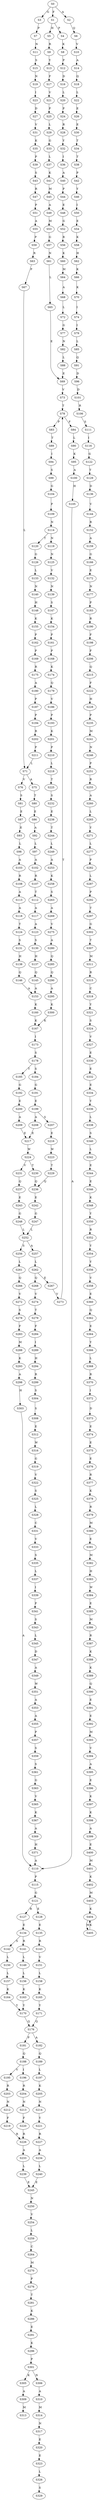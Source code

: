 strict digraph  {
	S0 -> S1 [ label = F ];
	S0 -> S2 [ label = A ];
	S0 -> S3 [ label = G ];
	S1 -> S4 [ label = P ];
	S1 -> S5 [ label = H ];
	S2 -> S6 [ label = Q ];
	S3 -> S7 [ label = P ];
	S4 -> S8 [ label = K ];
	S5 -> S9 [ label = R ];
	S6 -> S10 [ label = V ];
	S7 -> S11 [ label = N ];
	S8 -> S12 [ label = P ];
	S9 -> S13 [ label = Y ];
	S10 -> S14 [ label = A ];
	S11 -> S15 [ label = S ];
	S12 -> S16 [ label = D ];
	S13 -> S17 [ label = F ];
	S14 -> S18 [ label = Q ];
	S15 -> S19 [ label = N ];
	S16 -> S20 [ label = L ];
	S17 -> S21 [ label = V ];
	S18 -> S22 [ label = L ];
	S19 -> S23 [ label = I ];
	S20 -> S24 [ label = P ];
	S21 -> S25 [ label = P ];
	S22 -> S26 [ label = E ];
	S23 -> S27 [ label = D ];
	S24 -> S28 [ label = R ];
	S25 -> S29 [ label = L ];
	S26 -> S30 [ label = E ];
	S27 -> S31 [ label = V ];
	S28 -> S32 [ label = Y ];
	S29 -> S33 [ label = G ];
	S30 -> S34 [ label = T ];
	S31 -> S35 [ label = K ];
	S32 -> S36 [ label = I ];
	S33 -> S37 [ label = L ];
	S34 -> S38 [ label = T ];
	S35 -> S39 [ label = P ];
	S36 -> S40 [ label = A ];
	S37 -> S41 [ label = K ];
	S38 -> S42 [ label = P ];
	S39 -> S43 [ label = S ];
	S40 -> S44 [ label = P ];
	S41 -> S45 [ label = M ];
	S42 -> S46 [ label = Y ];
	S43 -> S47 [ label = R ];
	S44 -> S48 [ label = E ];
	S45 -> S49 [ label = A ];
	S46 -> S50 [ label = I ];
	S47 -> S51 [ label = P ];
	S48 -> S52 [ label = G ];
	S49 -> S53 [ label = M ];
	S50 -> S54 [ label = E ];
	S51 -> S55 [ label = A ];
	S52 -> S56 [ label = R ];
	S53 -> S57 [ label = G ];
	S54 -> S58 [ label = K ];
	S55 -> S59 [ label = P ];
	S56 -> S60 [ label = K ];
	S57 -> S61 [ label = N ];
	S58 -> S62 [ label = H ];
	S59 -> S63 [ label = R ];
	S60 -> S64 [ label = M ];
	S61 -> S65 [ label = L ];
	S62 -> S66 [ label = K ];
	S63 -> S67 [ label = P ];
	S64 -> S68 [ label = A ];
	S65 -> S69 [ label = E ];
	S66 -> S70 [ label = K ];
	S67 -> S71 [ label = L ];
	S68 -> S72 [ label = L ];
	S69 -> S73 [ label = V ];
	S70 -> S74 [ label = I ];
	S71 -> S75 [ label = A ];
	S71 -> S76 [ label = V ];
	S72 -> S77 [ label = G ];
	S73 -> S78 [ label = T ];
	S74 -> S79 [ label = I ];
	S75 -> S80 [ label = T ];
	S76 -> S81 [ label = S ];
	S77 -> S82 [ label = N ];
	S78 -> S83 [ label = P ];
	S78 -> S84 [ label = F ];
	S79 -> S85 [ label = L ];
	S80 -> S86 [ label = E ];
	S81 -> S87 [ label = E ];
	S82 -> S88 [ label = L ];
	S83 -> S89 [ label = T ];
	S84 -> S90 [ label = L ];
	S85 -> S91 [ label = Q ];
	S86 -> S92 [ label = A ];
	S87 -> S93 [ label = E ];
	S88 -> S69 [ label = E ];
	S89 -> S94 [ label = I ];
	S90 -> S95 [ label = K ];
	S91 -> S96 [ label = D ];
	S92 -> S97 [ label = L ];
	S93 -> S98 [ label = L ];
	S94 -> S99 [ label = S ];
	S95 -> S100 [ label = A ];
	S96 -> S101 [ label = D ];
	S97 -> S102 [ label = A ];
	S98 -> S103 [ label = A ];
	S99 -> S104 [ label = G ];
	S100 -> S105 [ label = H ];
	S101 -> S106 [ label = R ];
	S102 -> S107 [ label = R ];
	S103 -> S108 [ label = R ];
	S104 -> S109 [ label = P ];
	S105 -> S110 [ label = A ];
	S106 -> S111 [ label = S ];
	S107 -> S112 [ label = T ];
	S108 -> S113 [ label = A ];
	S109 -> S114 [ label = N ];
	S110 -> S115 [ label = P ];
	S111 -> S116 [ label = I ];
	S112 -> S117 [ label = A ];
	S113 -> S118 [ label = A ];
	S114 -> S119 [ label = N ];
	S114 -> S120 [ label = T ];
	S115 -> S121 [ label = G ];
	S116 -> S122 [ label = G ];
	S117 -> S123 [ label = A ];
	S118 -> S124 [ label = T ];
	S119 -> S125 [ label = N ];
	S120 -> S126 [ label = G ];
	S121 -> S127 [ label = R ];
	S121 -> S128 [ label = E ];
	S122 -> S129 [ label = T ];
	S123 -> S130 [ label = S ];
	S124 -> S131 [ label = S ];
	S125 -> S132 [ label = V ];
	S126 -> S133 [ label = L ];
	S127 -> S134 [ label = E ];
	S128 -> S135 [ label = E ];
	S129 -> S136 [ label = D ];
	S130 -> S137 [ label = H ];
	S131 -> S138 [ label = H ];
	S132 -> S139 [ label = N ];
	S133 -> S140 [ label = N ];
	S134 -> S141 [ label = R ];
	S134 -> S142 [ label = S ];
	S135 -> S143 [ label = R ];
	S136 -> S144 [ label = V ];
	S137 -> S145 [ label = Q ];
	S138 -> S146 [ label = Q ];
	S139 -> S147 [ label = S ];
	S140 -> S148 [ label = H ];
	S141 -> S149 [ label = L ];
	S142 -> S150 [ label = L ];
	S143 -> S151 [ label = V ];
	S144 -> S152 [ label = R ];
	S145 -> S153 [ label = A ];
	S146 -> S153 [ label = A ];
	S147 -> S154 [ label = K ];
	S148 -> S155 [ label = K ];
	S149 -> S156 [ label = L ];
	S150 -> S157 [ label = L ];
	S151 -> S158 [ label = L ];
	S152 -> S159 [ label = A ];
	S153 -> S160 [ label = K ];
	S154 -> S161 [ label = P ];
	S155 -> S162 [ label = P ];
	S156 -> S163 [ label = K ];
	S157 -> S164 [ label = K ];
	S158 -> S165 [ label = K ];
	S159 -> S166 [ label = G ];
	S160 -> S167 [ label = K ];
	S161 -> S168 [ label = P ];
	S162 -> S169 [ label = P ];
	S163 -> S170 [ label = Y ];
	S164 -> S170 [ label = Y ];
	S165 -> S171 [ label = Y ];
	S166 -> S172 [ label = E ];
	S167 -> S173 [ label = I ];
	S168 -> S174 [ label = K ];
	S169 -> S175 [ label = R ];
	S170 -> S176 [ label = Q ];
	S171 -> S176 [ label = Q ];
	S172 -> S177 [ label = N ];
	S173 -> S178 [ label = S ];
	S174 -> S179 [ label = Q ];
	S175 -> S180 [ label = A ];
	S176 -> S181 [ label = P ];
	S176 -> S182 [ label = A ];
	S177 -> S183 [ label = P ];
	S178 -> S184 [ label = S ];
	S178 -> S185 [ label = T ];
	S179 -> S186 [ label = V ];
	S180 -> S187 [ label = P ];
	S181 -> S188 [ label = Q ];
	S182 -> S189 [ label = Q ];
	S183 -> S190 [ label = R ];
	S184 -> S191 [ label = G ];
	S185 -> S192 [ label = G ];
	S186 -> S193 [ label = P ];
	S187 -> S194 [ label = P ];
	S188 -> S195 [ label = V ];
	S188 -> S196 [ label = I ];
	S189 -> S197 [ label = L ];
	S190 -> S198 [ label = F ];
	S191 -> S199 [ label = E ];
	S192 -> S200 [ label = E ];
	S193 -> S201 [ label = K ];
	S194 -> S202 [ label = R ];
	S195 -> S203 [ label = R ];
	S196 -> S204 [ label = R ];
	S197 -> S205 [ label = K ];
	S198 -> S206 [ label = F ];
	S199 -> S207 [ label = S ];
	S199 -> S208 [ label = A ];
	S200 -> S209 [ label = A ];
	S201 -> S210 [ label = P ];
	S202 -> S211 [ label = P ];
	S203 -> S212 [ label = N ];
	S204 -> S213 [ label = N ];
	S205 -> S214 [ label = N ];
	S206 -> S215 [ label = Q ];
	S207 -> S216 [ label = E ];
	S208 -> S217 [ label = E ];
	S209 -> S217 [ label = E ];
	S210 -> S218 [ label = L ];
	S211 -> S71 [ label = L ];
	S212 -> S219 [ label = F ];
	S213 -> S220 [ label = F ];
	S214 -> S221 [ label = Y ];
	S215 -> S222 [ label = F ];
	S216 -> S223 [ label = W ];
	S217 -> S224 [ label = W ];
	S218 -> S225 [ label = T ];
	S219 -> S226 [ label = R ];
	S220 -> S226 [ label = R ];
	S221 -> S227 [ label = R ];
	S222 -> S228 [ label = H ];
	S223 -> S229 [ label = T ];
	S224 -> S230 [ label = T ];
	S224 -> S231 [ label = V ];
	S225 -> S232 [ label = S ];
	S226 -> S233 [ label = A ];
	S227 -> S234 [ label = A ];
	S228 -> S235 [ label = P ];
	S229 -> S236 [ label = Q ];
	S230 -> S236 [ label = Q ];
	S231 -> S237 [ label = Q ];
	S232 -> S238 [ label = E ];
	S233 -> S239 [ label = L ];
	S234 -> S240 [ label = L ];
	S235 -> S241 [ label = M ];
	S236 -> S242 [ label = E ];
	S237 -> S243 [ label = E ];
	S238 -> S244 [ label = T ];
	S239 -> S245 [ label = E ];
	S240 -> S245 [ label = E ];
	S241 -> S246 [ label = N ];
	S242 -> S247 [ label = G ];
	S243 -> S248 [ label = G ];
	S244 -> S249 [ label = L ];
	S245 -> S250 [ label = N ];
	S246 -> S251 [ label = P ];
	S247 -> S252 [ label = L ];
	S248 -> S252 [ label = L ];
	S249 -> S253 [ label = A ];
	S250 -> S254 [ label = V ];
	S251 -> S255 [ label = R ];
	S252 -> S256 [ label = S ];
	S252 -> S257 [ label = A ];
	S253 -> S258 [ label = K ];
	S254 -> S259 [ label = L ];
	S255 -> S260 [ label = A ];
	S256 -> S261 [ label = L ];
	S257 -> S262 [ label = L ];
	S258 -> S263 [ label = S ];
	S259 -> S264 [ label = C ];
	S260 -> S265 [ label = L ];
	S261 -> S266 [ label = Q ];
	S262 -> S267 [ label = E ];
	S262 -> S268 [ label = Q ];
	S263 -> S269 [ label = A ];
	S264 -> S270 [ label = M ];
	S265 -> S271 [ label = Y ];
	S266 -> S272 [ label = V ];
	S267 -> S273 [ label = V ];
	S268 -> S274 [ label = V ];
	S269 -> S275 [ label = V ];
	S270 -> S276 [ label = P ];
	S271 -> S277 [ label = L ];
	S272 -> S278 [ label = S ];
	S273 -> S78 [ label = T ];
	S274 -> S279 [ label = T ];
	S275 -> S280 [ label = A ];
	S276 -> S281 [ label = T ];
	S277 -> S282 [ label = P ];
	S278 -> S283 [ label = F ];
	S279 -> S284 [ label = F ];
	S280 -> S285 [ label = Q ];
	S281 -> S286 [ label = K ];
	S282 -> S287 [ label = L ];
	S283 -> S288 [ label = M ];
	S284 -> S289 [ label = I ];
	S285 -> S290 [ label = Q ];
	S286 -> S291 [ label = E ];
	S287 -> S292 [ label = P ];
	S288 -> S293 [ label = K ];
	S289 -> S294 [ label = H ];
	S290 -> S295 [ label = A ];
	S291 -> S296 [ label = K ];
	S292 -> S297 [ label = T ];
	S293 -> S298 [ label = A ];
	S294 -> S299 [ label = R ];
	S295 -> S300 [ label = K ];
	S296 -> S301 [ label = P ];
	S297 -> S302 [ label = G ];
	S298 -> S303 [ label = H ];
	S299 -> S304 [ label = S ];
	S300 -> S167 [ label = K ];
	S301 -> S305 [ label = K ];
	S301 -> S306 [ label = N ];
	S302 -> S307 [ label = T ];
	S303 -> S110 [ label = A ];
	S304 -> S308 [ label = S ];
	S305 -> S309 [ label = A ];
	S306 -> S310 [ label = A ];
	S307 -> S311 [ label = M ];
	S308 -> S312 [ label = E ];
	S309 -> S313 [ label = M ];
	S310 -> S314 [ label = M ];
	S311 -> S315 [ label = R ];
	S312 -> S316 [ label = W ];
	S314 -> S317 [ label = N ];
	S315 -> S318 [ label = C ];
	S316 -> S319 [ label = G ];
	S317 -> S320 [ label = E ];
	S318 -> S321 [ label = Y ];
	S319 -> S322 [ label = V ];
	S320 -> S323 [ label = E ];
	S321 -> S324 [ label = S ];
	S322 -> S325 [ label = S ];
	S323 -> S326 [ label = L ];
	S324 -> S327 [ label = V ];
	S325 -> S328 [ label = L ];
	S326 -> S329 [ label = S ];
	S327 -> S330 [ label = E ];
	S328 -> S331 [ label = C ];
	S330 -> S332 [ label = E ];
	S331 -> S333 [ label = V ];
	S332 -> S334 [ label = E ];
	S333 -> S335 [ label = S ];
	S334 -> S336 [ label = Y ];
	S335 -> S337 [ label = L ];
	S336 -> S338 [ label = L ];
	S337 -> S339 [ label = I ];
	S338 -> S340 [ label = S ];
	S339 -> S341 [ label = F ];
	S340 -> S342 [ label = L ];
	S341 -> S343 [ label = S ];
	S342 -> S344 [ label = E ];
	S343 -> S345 [ label = L ];
	S344 -> S346 [ label = E ];
	S345 -> S347 [ label = D ];
	S346 -> S348 [ label = K ];
	S347 -> S349 [ label = A ];
	S348 -> S350 [ label = Y ];
	S349 -> S351 [ label = W ];
	S350 -> S352 [ label = R ];
	S351 -> S353 [ label = A ];
	S352 -> S354 [ label = Y ];
	S353 -> S355 [ label = A ];
	S354 -> S356 [ label = Y ];
	S355 -> S357 [ label = P ];
	S356 -> S358 [ label = V ];
	S357 -> S359 [ label = S ];
	S358 -> S360 [ label = E ];
	S359 -> S361 [ label = S ];
	S360 -> S362 [ label = Q ];
	S361 -> S363 [ label = G ];
	S362 -> S364 [ label = E ];
	S363 -> S365 [ label = V ];
	S364 -> S366 [ label = Y ];
	S365 -> S367 [ label = K ];
	S366 -> S368 [ label = L ];
	S367 -> S369 [ label = A ];
	S368 -> S370 [ label = R ];
	S369 -> S371 [ label = H ];
	S370 -> S372 [ label = I ];
	S371 -> S110 [ label = A ];
	S372 -> S373 [ label = D ];
	S373 -> S374 [ label = E ];
	S374 -> S375 [ label = E ];
	S375 -> S376 [ label = E ];
	S376 -> S377 [ label = R ];
	S377 -> S378 [ label = K ];
	S378 -> S379 [ label = R ];
	S379 -> S380 [ label = M ];
	S380 -> S381 [ label = E ];
	S381 -> S382 [ label = M ];
	S382 -> S383 [ label = H ];
	S383 -> S384 [ label = W ];
	S384 -> S385 [ label = E ];
	S385 -> S386 [ label = M ];
	S386 -> S387 [ label = R ];
	S387 -> S388 [ label = K ];
	S388 -> S389 [ label = K ];
	S389 -> S390 [ label = Q ];
	S390 -> S391 [ label = E ];
	S391 -> S392 [ label = E ];
	S392 -> S393 [ label = M ];
	S393 -> S394 [ label = V ];
	S394 -> S395 [ label = A ];
	S395 -> S396 [ label = E ];
	S396 -> S397 [ label = K ];
	S397 -> S398 [ label = K ];
	S398 -> S399 [ label = A ];
	S399 -> S400 [ label = E ];
	S400 -> S401 [ label = M ];
	S401 -> S402 [ label = K ];
	S402 -> S403 [ label = M ];
	S403 -> S404 [ label = K ];
	S404 -> S405 [ label = M ];
	S405 -> S404 [ label = K ];
}
